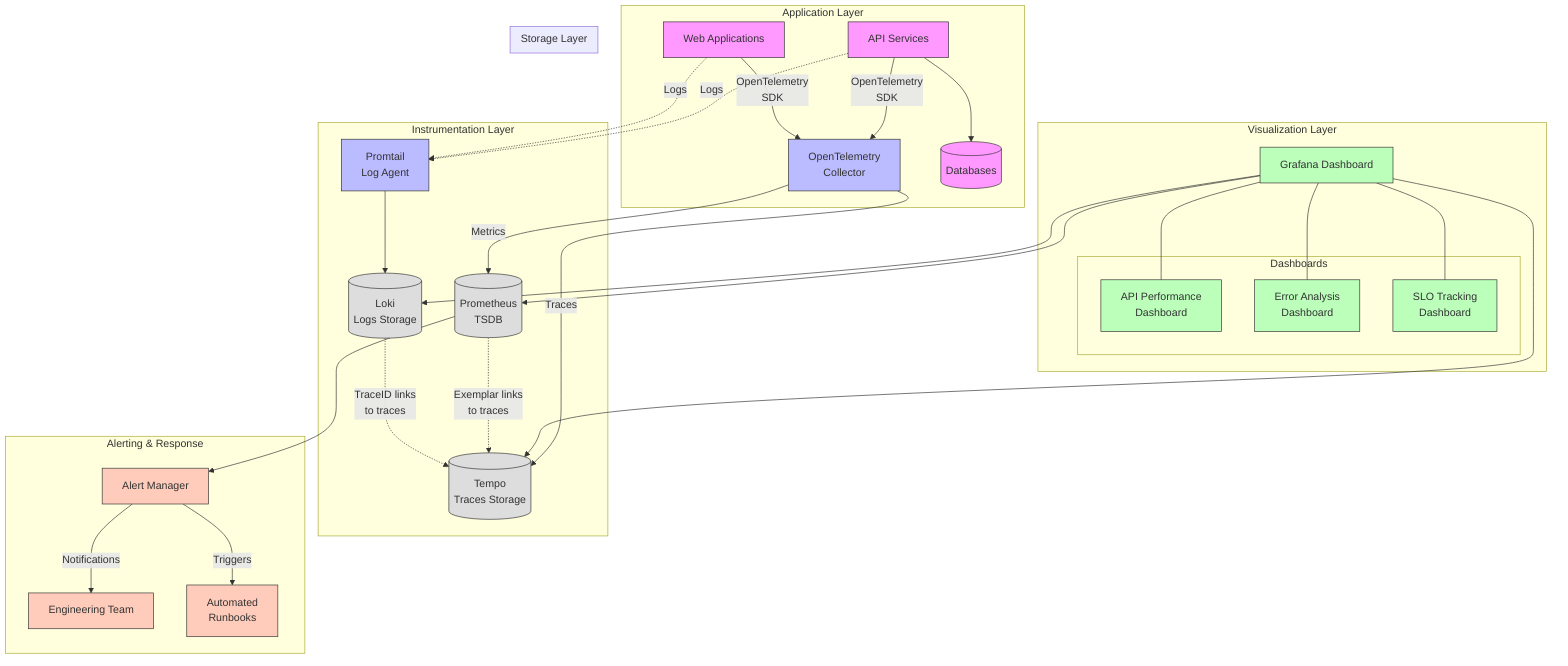 flowchart TB
    subgraph "Application Layer"
        API[API Services] --> |"OpenTelemetry\nSDK"| OtelColl
        WebApp[Web Applications] --> |"OpenTelemetry\nSDK"| OtelColl
        DB[(Databases)]
        API --> DB
    end

    subgraph "Instrumentation Layer"
        OtelColl[OpenTelemetry\nCollector]
        Promtail[Promtail\nLog Agent]
        
        API -.-> |"Logs"| Promtail
        WebApp -.-> |"Logs"| Promtail
        
        OtelColl --> |"Metrics"| Prometheus
        OtelColl --> |"Traces"| Tempo
        Promtail --> Loki
    end

    subgraph "Storage Layer"
        Prometheus[(Prometheus\nTSDB)]
        Loki[(Loki\nLogs Storage)]
        Tempo[(Tempo\nTraces Storage)]
    end

    subgraph "Visualization Layer"
        Grafana[Grafana Dashboard]
        
        Grafana --> Prometheus
        Grafana --> Loki
        Grafana --> Tempo
        
        subgraph "Dashboards"
            APIDash[API Performance\nDashboard]
            ErrorDash[Error Analysis\nDashboard]
            SLODash[SLO Tracking\nDashboard]
        end
        
        Grafana --- APIDash
        Grafana --- ErrorDash
        Grafana --- SLODash
    end

    subgraph "Alerting & Response"
        AlertManager[Alert Manager]
        Prometheus --> AlertManager
        AlertManager --> |"Notifications"| Engineers[Engineering Team]
        AlertManager --> |"Triggers"| RunBooks[Automated\nRunbooks]
    end

    %% Integration between systems
    Prometheus -.-> |"Exemplar links\nto traces"| Tempo
    Loki -.-> |"TraceID links\nto traces"| Tempo
    
    classDef app fill:#f9f,stroke:#333,stroke-width:1px
    classDef collectors fill:#bbf,stroke:#333,stroke-width:1px
    classDef storage fill:#ddd,stroke:#333,stroke-width:1px
    classDef visualization fill:#bfb,stroke:#333,stroke-width:1px
    classDef alerting fill:#fcb,stroke:#333,stroke-width:1px
    
    class API,WebApp,DB app
    class OtelColl,Promtail collectors
    class Prometheus,Loki,Tempo storage
    class Grafana,APIDash,ErrorDash,SLODash visualization
    class AlertManager,RunBooks,Engineers alerting